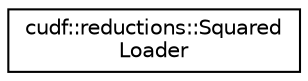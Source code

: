digraph "Graphical Class Hierarchy"
{
  edge [fontname="Helvetica",fontsize="10",labelfontname="Helvetica",labelfontsize="10"];
  node [fontname="Helvetica",fontsize="10",shape=record];
  rankdir="LR";
  Node0 [label="cudf::reductions::Squared\lLoader",height=0.2,width=0.4,color="black", fillcolor="white", style="filled",URL="$structcudf_1_1reductions_1_1SquaredLoader.html"];
}
